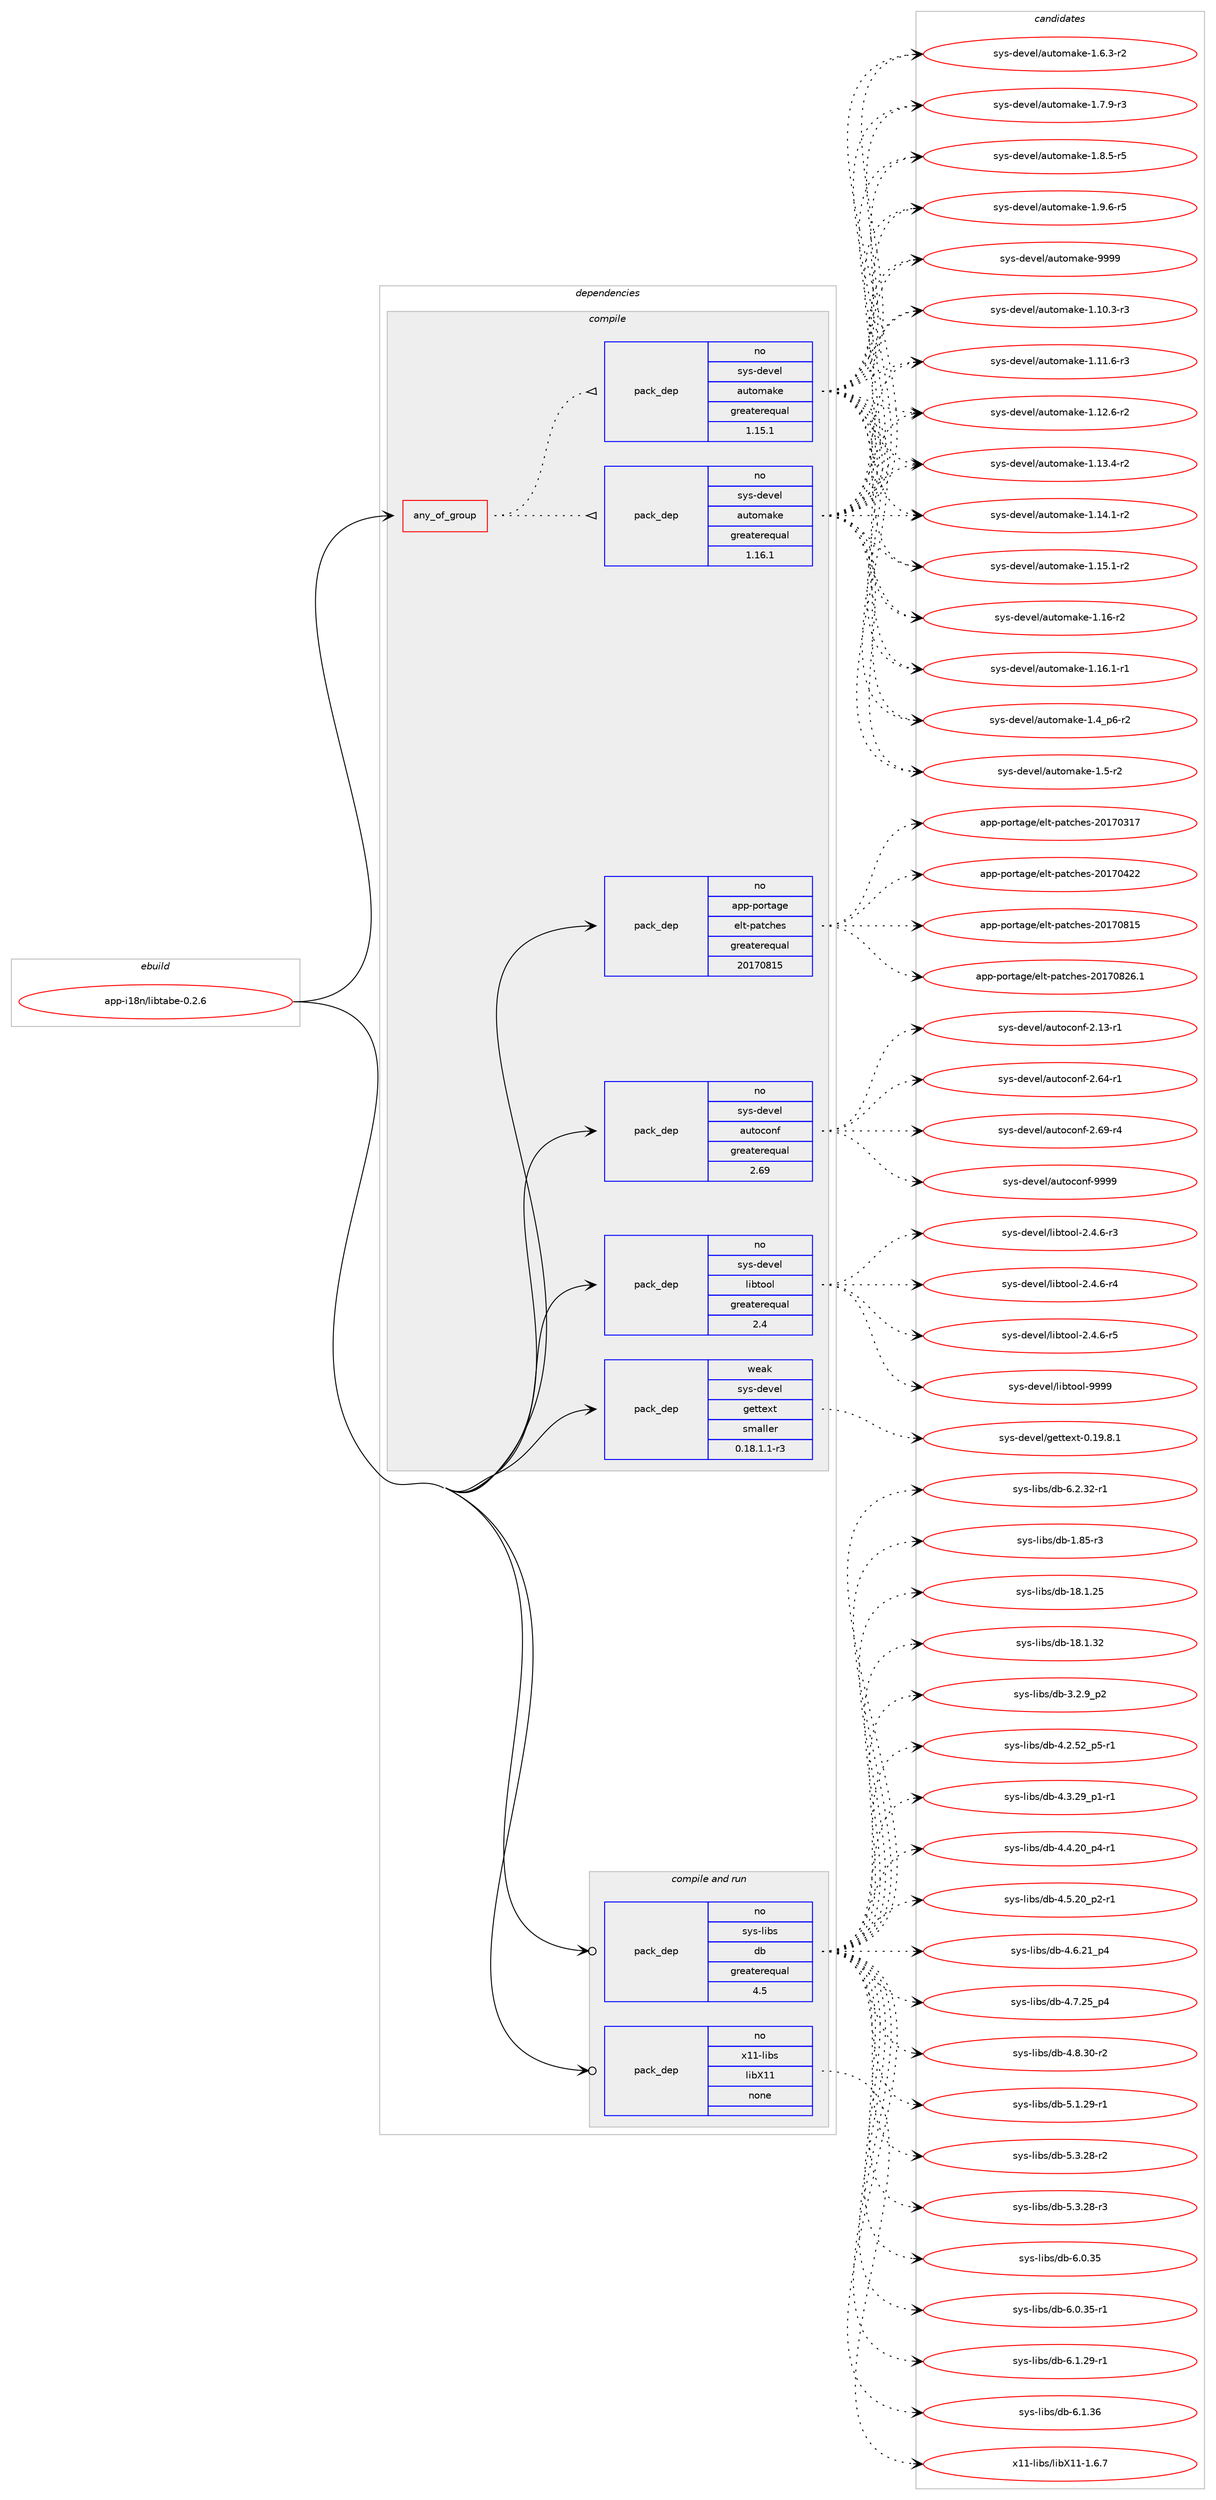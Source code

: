 digraph prolog {

# *************
# Graph options
# *************

newrank=true;
concentrate=true;
compound=true;
graph [rankdir=LR,fontname=Helvetica,fontsize=10,ranksep=1.5];#, ranksep=2.5, nodesep=0.2];
edge  [arrowhead=vee];
node  [fontname=Helvetica,fontsize=10];

# **********
# The ebuild
# **********

subgraph cluster_leftcol {
color=gray;
rank=same;
label=<<i>ebuild</i>>;
id [label="app-i18n/libtabe-0.2.6", color=red, width=4, href="../app-i18n/libtabe-0.2.6.svg"];
}

# ****************
# The dependencies
# ****************

subgraph cluster_midcol {
color=gray;
label=<<i>dependencies</i>>;
subgraph cluster_compile {
fillcolor="#eeeeee";
style=filled;
label=<<i>compile</i>>;
subgraph any19583 {
dependency1295648 [label=<<TABLE BORDER="0" CELLBORDER="1" CELLSPACING="0" CELLPADDING="4"><TR><TD CELLPADDING="10">any_of_group</TD></TR></TABLE>>, shape=none, color=red];subgraph pack922830 {
dependency1295649 [label=<<TABLE BORDER="0" CELLBORDER="1" CELLSPACING="0" CELLPADDING="4" WIDTH="220"><TR><TD ROWSPAN="6" CELLPADDING="30">pack_dep</TD></TR><TR><TD WIDTH="110">no</TD></TR><TR><TD>sys-devel</TD></TR><TR><TD>automake</TD></TR><TR><TD>greaterequal</TD></TR><TR><TD>1.16.1</TD></TR></TABLE>>, shape=none, color=blue];
}
dependency1295648:e -> dependency1295649:w [weight=20,style="dotted",arrowhead="oinv"];
subgraph pack922831 {
dependency1295650 [label=<<TABLE BORDER="0" CELLBORDER="1" CELLSPACING="0" CELLPADDING="4" WIDTH="220"><TR><TD ROWSPAN="6" CELLPADDING="30">pack_dep</TD></TR><TR><TD WIDTH="110">no</TD></TR><TR><TD>sys-devel</TD></TR><TR><TD>automake</TD></TR><TR><TD>greaterequal</TD></TR><TR><TD>1.15.1</TD></TR></TABLE>>, shape=none, color=blue];
}
dependency1295648:e -> dependency1295650:w [weight=20,style="dotted",arrowhead="oinv"];
}
id:e -> dependency1295648:w [weight=20,style="solid",arrowhead="vee"];
subgraph pack922832 {
dependency1295651 [label=<<TABLE BORDER="0" CELLBORDER="1" CELLSPACING="0" CELLPADDING="4" WIDTH="220"><TR><TD ROWSPAN="6" CELLPADDING="30">pack_dep</TD></TR><TR><TD WIDTH="110">no</TD></TR><TR><TD>app-portage</TD></TR><TR><TD>elt-patches</TD></TR><TR><TD>greaterequal</TD></TR><TR><TD>20170815</TD></TR></TABLE>>, shape=none, color=blue];
}
id:e -> dependency1295651:w [weight=20,style="solid",arrowhead="vee"];
subgraph pack922833 {
dependency1295652 [label=<<TABLE BORDER="0" CELLBORDER="1" CELLSPACING="0" CELLPADDING="4" WIDTH="220"><TR><TD ROWSPAN="6" CELLPADDING="30">pack_dep</TD></TR><TR><TD WIDTH="110">no</TD></TR><TR><TD>sys-devel</TD></TR><TR><TD>autoconf</TD></TR><TR><TD>greaterequal</TD></TR><TR><TD>2.69</TD></TR></TABLE>>, shape=none, color=blue];
}
id:e -> dependency1295652:w [weight=20,style="solid",arrowhead="vee"];
subgraph pack922834 {
dependency1295653 [label=<<TABLE BORDER="0" CELLBORDER="1" CELLSPACING="0" CELLPADDING="4" WIDTH="220"><TR><TD ROWSPAN="6" CELLPADDING="30">pack_dep</TD></TR><TR><TD WIDTH="110">no</TD></TR><TR><TD>sys-devel</TD></TR><TR><TD>libtool</TD></TR><TR><TD>greaterequal</TD></TR><TR><TD>2.4</TD></TR></TABLE>>, shape=none, color=blue];
}
id:e -> dependency1295653:w [weight=20,style="solid",arrowhead="vee"];
subgraph pack922835 {
dependency1295654 [label=<<TABLE BORDER="0" CELLBORDER="1" CELLSPACING="0" CELLPADDING="4" WIDTH="220"><TR><TD ROWSPAN="6" CELLPADDING="30">pack_dep</TD></TR><TR><TD WIDTH="110">weak</TD></TR><TR><TD>sys-devel</TD></TR><TR><TD>gettext</TD></TR><TR><TD>smaller</TD></TR><TR><TD>0.18.1.1-r3</TD></TR></TABLE>>, shape=none, color=blue];
}
id:e -> dependency1295654:w [weight=20,style="solid",arrowhead="vee"];
}
subgraph cluster_compileandrun {
fillcolor="#eeeeee";
style=filled;
label=<<i>compile and run</i>>;
subgraph pack922836 {
dependency1295655 [label=<<TABLE BORDER="0" CELLBORDER="1" CELLSPACING="0" CELLPADDING="4" WIDTH="220"><TR><TD ROWSPAN="6" CELLPADDING="30">pack_dep</TD></TR><TR><TD WIDTH="110">no</TD></TR><TR><TD>sys-libs</TD></TR><TR><TD>db</TD></TR><TR><TD>greaterequal</TD></TR><TR><TD>4.5</TD></TR></TABLE>>, shape=none, color=blue];
}
id:e -> dependency1295655:w [weight=20,style="solid",arrowhead="odotvee"];
subgraph pack922837 {
dependency1295656 [label=<<TABLE BORDER="0" CELLBORDER="1" CELLSPACING="0" CELLPADDING="4" WIDTH="220"><TR><TD ROWSPAN="6" CELLPADDING="30">pack_dep</TD></TR><TR><TD WIDTH="110">no</TD></TR><TR><TD>x11-libs</TD></TR><TR><TD>libX11</TD></TR><TR><TD>none</TD></TR><TR><TD></TD></TR></TABLE>>, shape=none, color=blue];
}
id:e -> dependency1295656:w [weight=20,style="solid",arrowhead="odotvee"];
}
subgraph cluster_run {
fillcolor="#eeeeee";
style=filled;
label=<<i>run</i>>;
}
}

# **************
# The candidates
# **************

subgraph cluster_choices {
rank=same;
color=gray;
label=<<i>candidates</i>>;

subgraph choice922830 {
color=black;
nodesep=1;
choice11512111545100101118101108479711711611110997107101454946494846514511451 [label="sys-devel/automake-1.10.3-r3", color=red, width=4,href="../sys-devel/automake-1.10.3-r3.svg"];
choice11512111545100101118101108479711711611110997107101454946494946544511451 [label="sys-devel/automake-1.11.6-r3", color=red, width=4,href="../sys-devel/automake-1.11.6-r3.svg"];
choice11512111545100101118101108479711711611110997107101454946495046544511450 [label="sys-devel/automake-1.12.6-r2", color=red, width=4,href="../sys-devel/automake-1.12.6-r2.svg"];
choice11512111545100101118101108479711711611110997107101454946495146524511450 [label="sys-devel/automake-1.13.4-r2", color=red, width=4,href="../sys-devel/automake-1.13.4-r2.svg"];
choice11512111545100101118101108479711711611110997107101454946495246494511450 [label="sys-devel/automake-1.14.1-r2", color=red, width=4,href="../sys-devel/automake-1.14.1-r2.svg"];
choice11512111545100101118101108479711711611110997107101454946495346494511450 [label="sys-devel/automake-1.15.1-r2", color=red, width=4,href="../sys-devel/automake-1.15.1-r2.svg"];
choice1151211154510010111810110847971171161111099710710145494649544511450 [label="sys-devel/automake-1.16-r2", color=red, width=4,href="../sys-devel/automake-1.16-r2.svg"];
choice11512111545100101118101108479711711611110997107101454946495446494511449 [label="sys-devel/automake-1.16.1-r1", color=red, width=4,href="../sys-devel/automake-1.16.1-r1.svg"];
choice115121115451001011181011084797117116111109971071014549465295112544511450 [label="sys-devel/automake-1.4_p6-r2", color=red, width=4,href="../sys-devel/automake-1.4_p6-r2.svg"];
choice11512111545100101118101108479711711611110997107101454946534511450 [label="sys-devel/automake-1.5-r2", color=red, width=4,href="../sys-devel/automake-1.5-r2.svg"];
choice115121115451001011181011084797117116111109971071014549465446514511450 [label="sys-devel/automake-1.6.3-r2", color=red, width=4,href="../sys-devel/automake-1.6.3-r2.svg"];
choice115121115451001011181011084797117116111109971071014549465546574511451 [label="sys-devel/automake-1.7.9-r3", color=red, width=4,href="../sys-devel/automake-1.7.9-r3.svg"];
choice115121115451001011181011084797117116111109971071014549465646534511453 [label="sys-devel/automake-1.8.5-r5", color=red, width=4,href="../sys-devel/automake-1.8.5-r5.svg"];
choice115121115451001011181011084797117116111109971071014549465746544511453 [label="sys-devel/automake-1.9.6-r5", color=red, width=4,href="../sys-devel/automake-1.9.6-r5.svg"];
choice115121115451001011181011084797117116111109971071014557575757 [label="sys-devel/automake-9999", color=red, width=4,href="../sys-devel/automake-9999.svg"];
dependency1295649:e -> choice11512111545100101118101108479711711611110997107101454946494846514511451:w [style=dotted,weight="100"];
dependency1295649:e -> choice11512111545100101118101108479711711611110997107101454946494946544511451:w [style=dotted,weight="100"];
dependency1295649:e -> choice11512111545100101118101108479711711611110997107101454946495046544511450:w [style=dotted,weight="100"];
dependency1295649:e -> choice11512111545100101118101108479711711611110997107101454946495146524511450:w [style=dotted,weight="100"];
dependency1295649:e -> choice11512111545100101118101108479711711611110997107101454946495246494511450:w [style=dotted,weight="100"];
dependency1295649:e -> choice11512111545100101118101108479711711611110997107101454946495346494511450:w [style=dotted,weight="100"];
dependency1295649:e -> choice1151211154510010111810110847971171161111099710710145494649544511450:w [style=dotted,weight="100"];
dependency1295649:e -> choice11512111545100101118101108479711711611110997107101454946495446494511449:w [style=dotted,weight="100"];
dependency1295649:e -> choice115121115451001011181011084797117116111109971071014549465295112544511450:w [style=dotted,weight="100"];
dependency1295649:e -> choice11512111545100101118101108479711711611110997107101454946534511450:w [style=dotted,weight="100"];
dependency1295649:e -> choice115121115451001011181011084797117116111109971071014549465446514511450:w [style=dotted,weight="100"];
dependency1295649:e -> choice115121115451001011181011084797117116111109971071014549465546574511451:w [style=dotted,weight="100"];
dependency1295649:e -> choice115121115451001011181011084797117116111109971071014549465646534511453:w [style=dotted,weight="100"];
dependency1295649:e -> choice115121115451001011181011084797117116111109971071014549465746544511453:w [style=dotted,weight="100"];
dependency1295649:e -> choice115121115451001011181011084797117116111109971071014557575757:w [style=dotted,weight="100"];
}
subgraph choice922831 {
color=black;
nodesep=1;
choice11512111545100101118101108479711711611110997107101454946494846514511451 [label="sys-devel/automake-1.10.3-r3", color=red, width=4,href="../sys-devel/automake-1.10.3-r3.svg"];
choice11512111545100101118101108479711711611110997107101454946494946544511451 [label="sys-devel/automake-1.11.6-r3", color=red, width=4,href="../sys-devel/automake-1.11.6-r3.svg"];
choice11512111545100101118101108479711711611110997107101454946495046544511450 [label="sys-devel/automake-1.12.6-r2", color=red, width=4,href="../sys-devel/automake-1.12.6-r2.svg"];
choice11512111545100101118101108479711711611110997107101454946495146524511450 [label="sys-devel/automake-1.13.4-r2", color=red, width=4,href="../sys-devel/automake-1.13.4-r2.svg"];
choice11512111545100101118101108479711711611110997107101454946495246494511450 [label="sys-devel/automake-1.14.1-r2", color=red, width=4,href="../sys-devel/automake-1.14.1-r2.svg"];
choice11512111545100101118101108479711711611110997107101454946495346494511450 [label="sys-devel/automake-1.15.1-r2", color=red, width=4,href="../sys-devel/automake-1.15.1-r2.svg"];
choice1151211154510010111810110847971171161111099710710145494649544511450 [label="sys-devel/automake-1.16-r2", color=red, width=4,href="../sys-devel/automake-1.16-r2.svg"];
choice11512111545100101118101108479711711611110997107101454946495446494511449 [label="sys-devel/automake-1.16.1-r1", color=red, width=4,href="../sys-devel/automake-1.16.1-r1.svg"];
choice115121115451001011181011084797117116111109971071014549465295112544511450 [label="sys-devel/automake-1.4_p6-r2", color=red, width=4,href="../sys-devel/automake-1.4_p6-r2.svg"];
choice11512111545100101118101108479711711611110997107101454946534511450 [label="sys-devel/automake-1.5-r2", color=red, width=4,href="../sys-devel/automake-1.5-r2.svg"];
choice115121115451001011181011084797117116111109971071014549465446514511450 [label="sys-devel/automake-1.6.3-r2", color=red, width=4,href="../sys-devel/automake-1.6.3-r2.svg"];
choice115121115451001011181011084797117116111109971071014549465546574511451 [label="sys-devel/automake-1.7.9-r3", color=red, width=4,href="../sys-devel/automake-1.7.9-r3.svg"];
choice115121115451001011181011084797117116111109971071014549465646534511453 [label="sys-devel/automake-1.8.5-r5", color=red, width=4,href="../sys-devel/automake-1.8.5-r5.svg"];
choice115121115451001011181011084797117116111109971071014549465746544511453 [label="sys-devel/automake-1.9.6-r5", color=red, width=4,href="../sys-devel/automake-1.9.6-r5.svg"];
choice115121115451001011181011084797117116111109971071014557575757 [label="sys-devel/automake-9999", color=red, width=4,href="../sys-devel/automake-9999.svg"];
dependency1295650:e -> choice11512111545100101118101108479711711611110997107101454946494846514511451:w [style=dotted,weight="100"];
dependency1295650:e -> choice11512111545100101118101108479711711611110997107101454946494946544511451:w [style=dotted,weight="100"];
dependency1295650:e -> choice11512111545100101118101108479711711611110997107101454946495046544511450:w [style=dotted,weight="100"];
dependency1295650:e -> choice11512111545100101118101108479711711611110997107101454946495146524511450:w [style=dotted,weight="100"];
dependency1295650:e -> choice11512111545100101118101108479711711611110997107101454946495246494511450:w [style=dotted,weight="100"];
dependency1295650:e -> choice11512111545100101118101108479711711611110997107101454946495346494511450:w [style=dotted,weight="100"];
dependency1295650:e -> choice1151211154510010111810110847971171161111099710710145494649544511450:w [style=dotted,weight="100"];
dependency1295650:e -> choice11512111545100101118101108479711711611110997107101454946495446494511449:w [style=dotted,weight="100"];
dependency1295650:e -> choice115121115451001011181011084797117116111109971071014549465295112544511450:w [style=dotted,weight="100"];
dependency1295650:e -> choice11512111545100101118101108479711711611110997107101454946534511450:w [style=dotted,weight="100"];
dependency1295650:e -> choice115121115451001011181011084797117116111109971071014549465446514511450:w [style=dotted,weight="100"];
dependency1295650:e -> choice115121115451001011181011084797117116111109971071014549465546574511451:w [style=dotted,weight="100"];
dependency1295650:e -> choice115121115451001011181011084797117116111109971071014549465646534511453:w [style=dotted,weight="100"];
dependency1295650:e -> choice115121115451001011181011084797117116111109971071014549465746544511453:w [style=dotted,weight="100"];
dependency1295650:e -> choice115121115451001011181011084797117116111109971071014557575757:w [style=dotted,weight="100"];
}
subgraph choice922832 {
color=black;
nodesep=1;
choice97112112451121111141169710310147101108116451129711699104101115455048495548514955 [label="app-portage/elt-patches-20170317", color=red, width=4,href="../app-portage/elt-patches-20170317.svg"];
choice97112112451121111141169710310147101108116451129711699104101115455048495548525050 [label="app-portage/elt-patches-20170422", color=red, width=4,href="../app-portage/elt-patches-20170422.svg"];
choice97112112451121111141169710310147101108116451129711699104101115455048495548564953 [label="app-portage/elt-patches-20170815", color=red, width=4,href="../app-portage/elt-patches-20170815.svg"];
choice971121124511211111411697103101471011081164511297116991041011154550484955485650544649 [label="app-portage/elt-patches-20170826.1", color=red, width=4,href="../app-portage/elt-patches-20170826.1.svg"];
dependency1295651:e -> choice97112112451121111141169710310147101108116451129711699104101115455048495548514955:w [style=dotted,weight="100"];
dependency1295651:e -> choice97112112451121111141169710310147101108116451129711699104101115455048495548525050:w [style=dotted,weight="100"];
dependency1295651:e -> choice97112112451121111141169710310147101108116451129711699104101115455048495548564953:w [style=dotted,weight="100"];
dependency1295651:e -> choice971121124511211111411697103101471011081164511297116991041011154550484955485650544649:w [style=dotted,weight="100"];
}
subgraph choice922833 {
color=black;
nodesep=1;
choice1151211154510010111810110847971171161119911111010245504649514511449 [label="sys-devel/autoconf-2.13-r1", color=red, width=4,href="../sys-devel/autoconf-2.13-r1.svg"];
choice1151211154510010111810110847971171161119911111010245504654524511449 [label="sys-devel/autoconf-2.64-r1", color=red, width=4,href="../sys-devel/autoconf-2.64-r1.svg"];
choice1151211154510010111810110847971171161119911111010245504654574511452 [label="sys-devel/autoconf-2.69-r4", color=red, width=4,href="../sys-devel/autoconf-2.69-r4.svg"];
choice115121115451001011181011084797117116111991111101024557575757 [label="sys-devel/autoconf-9999", color=red, width=4,href="../sys-devel/autoconf-9999.svg"];
dependency1295652:e -> choice1151211154510010111810110847971171161119911111010245504649514511449:w [style=dotted,weight="100"];
dependency1295652:e -> choice1151211154510010111810110847971171161119911111010245504654524511449:w [style=dotted,weight="100"];
dependency1295652:e -> choice1151211154510010111810110847971171161119911111010245504654574511452:w [style=dotted,weight="100"];
dependency1295652:e -> choice115121115451001011181011084797117116111991111101024557575757:w [style=dotted,weight="100"];
}
subgraph choice922834 {
color=black;
nodesep=1;
choice1151211154510010111810110847108105981161111111084550465246544511451 [label="sys-devel/libtool-2.4.6-r3", color=red, width=4,href="../sys-devel/libtool-2.4.6-r3.svg"];
choice1151211154510010111810110847108105981161111111084550465246544511452 [label="sys-devel/libtool-2.4.6-r4", color=red, width=4,href="../sys-devel/libtool-2.4.6-r4.svg"];
choice1151211154510010111810110847108105981161111111084550465246544511453 [label="sys-devel/libtool-2.4.6-r5", color=red, width=4,href="../sys-devel/libtool-2.4.6-r5.svg"];
choice1151211154510010111810110847108105981161111111084557575757 [label="sys-devel/libtool-9999", color=red, width=4,href="../sys-devel/libtool-9999.svg"];
dependency1295653:e -> choice1151211154510010111810110847108105981161111111084550465246544511451:w [style=dotted,weight="100"];
dependency1295653:e -> choice1151211154510010111810110847108105981161111111084550465246544511452:w [style=dotted,weight="100"];
dependency1295653:e -> choice1151211154510010111810110847108105981161111111084550465246544511453:w [style=dotted,weight="100"];
dependency1295653:e -> choice1151211154510010111810110847108105981161111111084557575757:w [style=dotted,weight="100"];
}
subgraph choice922835 {
color=black;
nodesep=1;
choice1151211154510010111810110847103101116116101120116454846495746564649 [label="sys-devel/gettext-0.19.8.1", color=red, width=4,href="../sys-devel/gettext-0.19.8.1.svg"];
dependency1295654:e -> choice1151211154510010111810110847103101116116101120116454846495746564649:w [style=dotted,weight="100"];
}
subgraph choice922836 {
color=black;
nodesep=1;
choice1151211154510810598115471009845494656534511451 [label="sys-libs/db-1.85-r3", color=red, width=4,href="../sys-libs/db-1.85-r3.svg"];
choice115121115451081059811547100984549564649465053 [label="sys-libs/db-18.1.25", color=red, width=4,href="../sys-libs/db-18.1.25.svg"];
choice115121115451081059811547100984549564649465150 [label="sys-libs/db-18.1.32", color=red, width=4,href="../sys-libs/db-18.1.32.svg"];
choice115121115451081059811547100984551465046579511250 [label="sys-libs/db-3.2.9_p2", color=red, width=4,href="../sys-libs/db-3.2.9_p2.svg"];
choice115121115451081059811547100984552465046535095112534511449 [label="sys-libs/db-4.2.52_p5-r1", color=red, width=4,href="../sys-libs/db-4.2.52_p5-r1.svg"];
choice115121115451081059811547100984552465146505795112494511449 [label="sys-libs/db-4.3.29_p1-r1", color=red, width=4,href="../sys-libs/db-4.3.29_p1-r1.svg"];
choice115121115451081059811547100984552465246504895112524511449 [label="sys-libs/db-4.4.20_p4-r1", color=red, width=4,href="../sys-libs/db-4.4.20_p4-r1.svg"];
choice115121115451081059811547100984552465346504895112504511449 [label="sys-libs/db-4.5.20_p2-r1", color=red, width=4,href="../sys-libs/db-4.5.20_p2-r1.svg"];
choice11512111545108105981154710098455246544650499511252 [label="sys-libs/db-4.6.21_p4", color=red, width=4,href="../sys-libs/db-4.6.21_p4.svg"];
choice11512111545108105981154710098455246554650539511252 [label="sys-libs/db-4.7.25_p4", color=red, width=4,href="../sys-libs/db-4.7.25_p4.svg"];
choice11512111545108105981154710098455246564651484511450 [label="sys-libs/db-4.8.30-r2", color=red, width=4,href="../sys-libs/db-4.8.30-r2.svg"];
choice11512111545108105981154710098455346494650574511449 [label="sys-libs/db-5.1.29-r1", color=red, width=4,href="../sys-libs/db-5.1.29-r1.svg"];
choice11512111545108105981154710098455346514650564511450 [label="sys-libs/db-5.3.28-r2", color=red, width=4,href="../sys-libs/db-5.3.28-r2.svg"];
choice11512111545108105981154710098455346514650564511451 [label="sys-libs/db-5.3.28-r3", color=red, width=4,href="../sys-libs/db-5.3.28-r3.svg"];
choice1151211154510810598115471009845544648465153 [label="sys-libs/db-6.0.35", color=red, width=4,href="../sys-libs/db-6.0.35.svg"];
choice11512111545108105981154710098455446484651534511449 [label="sys-libs/db-6.0.35-r1", color=red, width=4,href="../sys-libs/db-6.0.35-r1.svg"];
choice11512111545108105981154710098455446494650574511449 [label="sys-libs/db-6.1.29-r1", color=red, width=4,href="../sys-libs/db-6.1.29-r1.svg"];
choice1151211154510810598115471009845544649465154 [label="sys-libs/db-6.1.36", color=red, width=4,href="../sys-libs/db-6.1.36.svg"];
choice11512111545108105981154710098455446504651504511449 [label="sys-libs/db-6.2.32-r1", color=red, width=4,href="../sys-libs/db-6.2.32-r1.svg"];
dependency1295655:e -> choice1151211154510810598115471009845494656534511451:w [style=dotted,weight="100"];
dependency1295655:e -> choice115121115451081059811547100984549564649465053:w [style=dotted,weight="100"];
dependency1295655:e -> choice115121115451081059811547100984549564649465150:w [style=dotted,weight="100"];
dependency1295655:e -> choice115121115451081059811547100984551465046579511250:w [style=dotted,weight="100"];
dependency1295655:e -> choice115121115451081059811547100984552465046535095112534511449:w [style=dotted,weight="100"];
dependency1295655:e -> choice115121115451081059811547100984552465146505795112494511449:w [style=dotted,weight="100"];
dependency1295655:e -> choice115121115451081059811547100984552465246504895112524511449:w [style=dotted,weight="100"];
dependency1295655:e -> choice115121115451081059811547100984552465346504895112504511449:w [style=dotted,weight="100"];
dependency1295655:e -> choice11512111545108105981154710098455246544650499511252:w [style=dotted,weight="100"];
dependency1295655:e -> choice11512111545108105981154710098455246554650539511252:w [style=dotted,weight="100"];
dependency1295655:e -> choice11512111545108105981154710098455246564651484511450:w [style=dotted,weight="100"];
dependency1295655:e -> choice11512111545108105981154710098455346494650574511449:w [style=dotted,weight="100"];
dependency1295655:e -> choice11512111545108105981154710098455346514650564511450:w [style=dotted,weight="100"];
dependency1295655:e -> choice11512111545108105981154710098455346514650564511451:w [style=dotted,weight="100"];
dependency1295655:e -> choice1151211154510810598115471009845544648465153:w [style=dotted,weight="100"];
dependency1295655:e -> choice11512111545108105981154710098455446484651534511449:w [style=dotted,weight="100"];
dependency1295655:e -> choice11512111545108105981154710098455446494650574511449:w [style=dotted,weight="100"];
dependency1295655:e -> choice1151211154510810598115471009845544649465154:w [style=dotted,weight="100"];
dependency1295655:e -> choice11512111545108105981154710098455446504651504511449:w [style=dotted,weight="100"];
}
subgraph choice922837 {
color=black;
nodesep=1;
choice120494945108105981154710810598884949454946544655 [label="x11-libs/libX11-1.6.7", color=red, width=4,href="../x11-libs/libX11-1.6.7.svg"];
dependency1295656:e -> choice120494945108105981154710810598884949454946544655:w [style=dotted,weight="100"];
}
}

}
